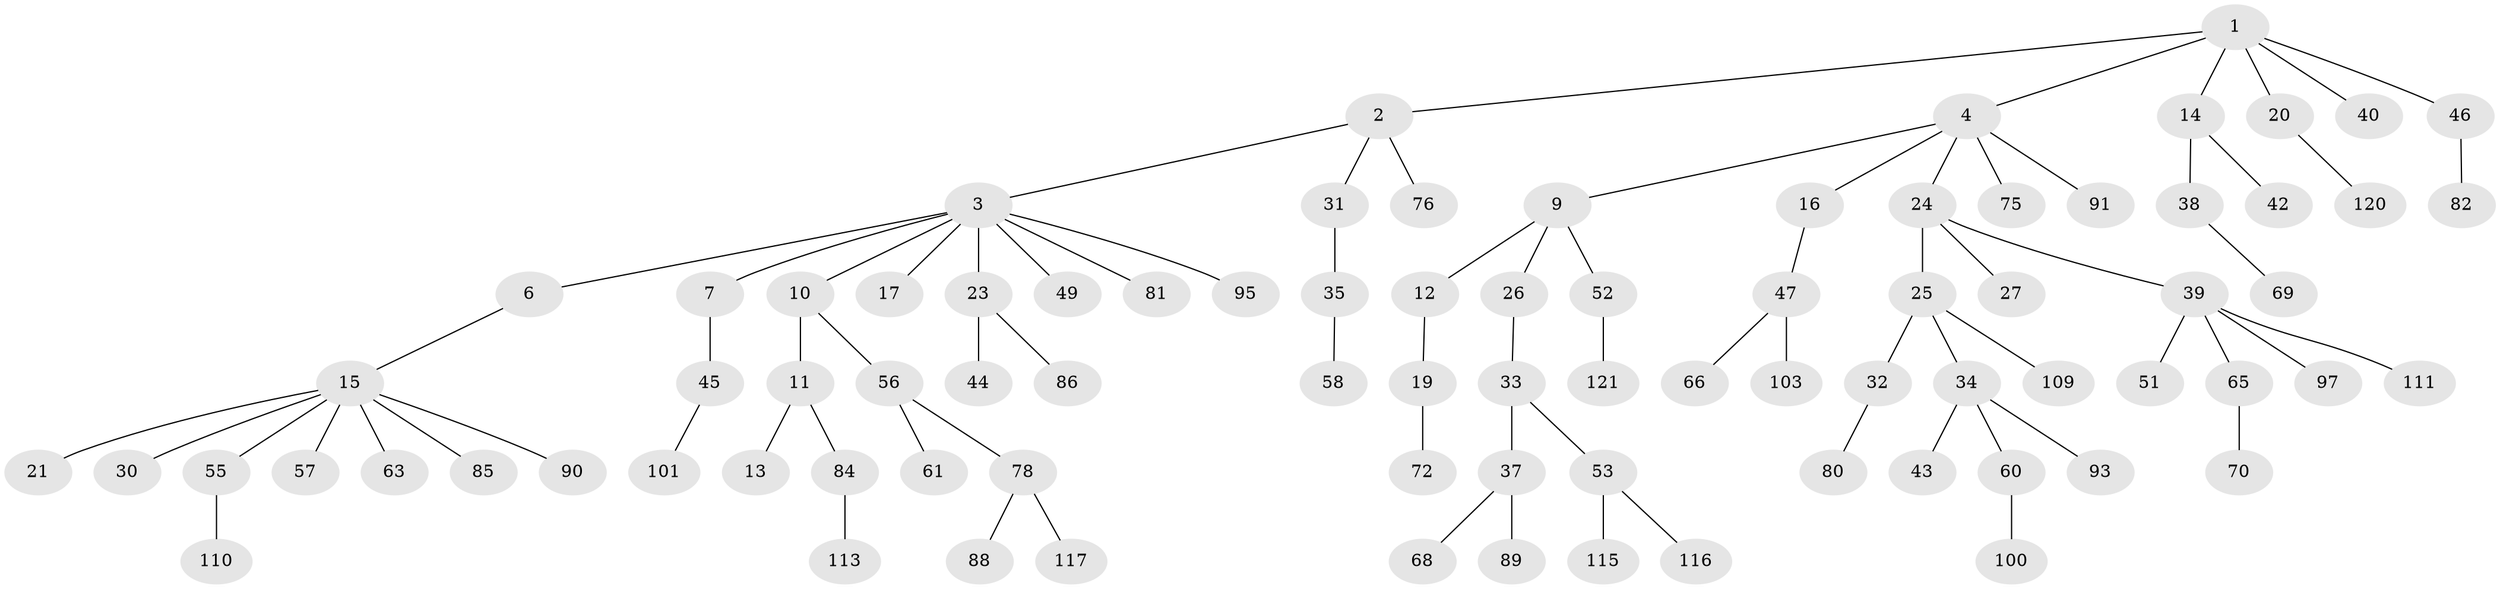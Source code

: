 // original degree distribution, {5: 0.03278688524590164, 4: 0.04918032786885246, 7: 0.00819672131147541, 6: 0.00819672131147541, 2: 0.23770491803278687, 3: 0.1557377049180328, 9: 0.00819672131147541, 1: 0.5}
// Generated by graph-tools (version 1.1) at 2025/11/02/27/25 16:11:26]
// undirected, 84 vertices, 83 edges
graph export_dot {
graph [start="1"]
  node [color=gray90,style=filled];
  1 [super="+8"];
  2 [super="+59"];
  3 [super="+5"];
  4 [super="+98"];
  6;
  7;
  9 [super="+71"];
  10 [super="+62"];
  11;
  12 [super="+18"];
  13 [super="+28"];
  14 [super="+22"];
  15 [super="+104"];
  16 [super="+54"];
  17;
  19 [super="+64"];
  20 [super="+106"];
  21 [super="+102"];
  23 [super="+36"];
  24 [super="+29"];
  25 [super="+83"];
  26;
  27;
  30;
  31 [super="+107"];
  32 [super="+41"];
  33;
  34 [super="+48"];
  35 [super="+67"];
  37 [super="+50"];
  38;
  39 [super="+73"];
  40;
  42;
  43;
  44;
  45;
  46;
  47 [super="+92"];
  49;
  51 [super="+79"];
  52 [super="+74"];
  53 [super="+99"];
  55;
  56 [super="+105"];
  57;
  58;
  60;
  61 [super="+77"];
  63;
  65;
  66;
  68;
  69 [super="+108"];
  70 [super="+112"];
  72 [super="+96"];
  75;
  76 [super="+94"];
  78;
  80;
  81 [super="+87"];
  82;
  84 [super="+118"];
  85;
  86;
  88 [super="+114"];
  89;
  90;
  91;
  93;
  95;
  97;
  100;
  101 [super="+119"];
  103;
  109;
  110;
  111;
  113;
  115;
  116;
  117 [super="+122"];
  120;
  121;
  1 -- 2;
  1 -- 4;
  1 -- 14;
  1 -- 46;
  1 -- 40;
  1 -- 20;
  2 -- 3;
  2 -- 31;
  2 -- 76;
  3 -- 6;
  3 -- 81;
  3 -- 95;
  3 -- 17;
  3 -- 49;
  3 -- 23;
  3 -- 7;
  3 -- 10;
  4 -- 9;
  4 -- 16;
  4 -- 24;
  4 -- 75;
  4 -- 91;
  6 -- 15;
  7 -- 45;
  9 -- 12;
  9 -- 26;
  9 -- 52;
  10 -- 11;
  10 -- 56;
  11 -- 13;
  11 -- 84;
  12 -- 19;
  14 -- 38;
  14 -- 42;
  15 -- 21;
  15 -- 30;
  15 -- 55;
  15 -- 57;
  15 -- 63;
  15 -- 85;
  15 -- 90;
  16 -- 47;
  19 -- 72;
  20 -- 120;
  23 -- 44;
  23 -- 86;
  24 -- 25;
  24 -- 27;
  24 -- 39;
  25 -- 32;
  25 -- 34;
  25 -- 109;
  26 -- 33;
  31 -- 35;
  32 -- 80;
  33 -- 37;
  33 -- 53;
  34 -- 43;
  34 -- 60;
  34 -- 93;
  35 -- 58;
  37 -- 68;
  37 -- 89;
  38 -- 69;
  39 -- 51;
  39 -- 65;
  39 -- 97;
  39 -- 111;
  45 -- 101;
  46 -- 82;
  47 -- 66;
  47 -- 103;
  52 -- 121;
  53 -- 115;
  53 -- 116;
  55 -- 110;
  56 -- 61;
  56 -- 78;
  60 -- 100;
  65 -- 70;
  78 -- 88;
  78 -- 117;
  84 -- 113;
}
